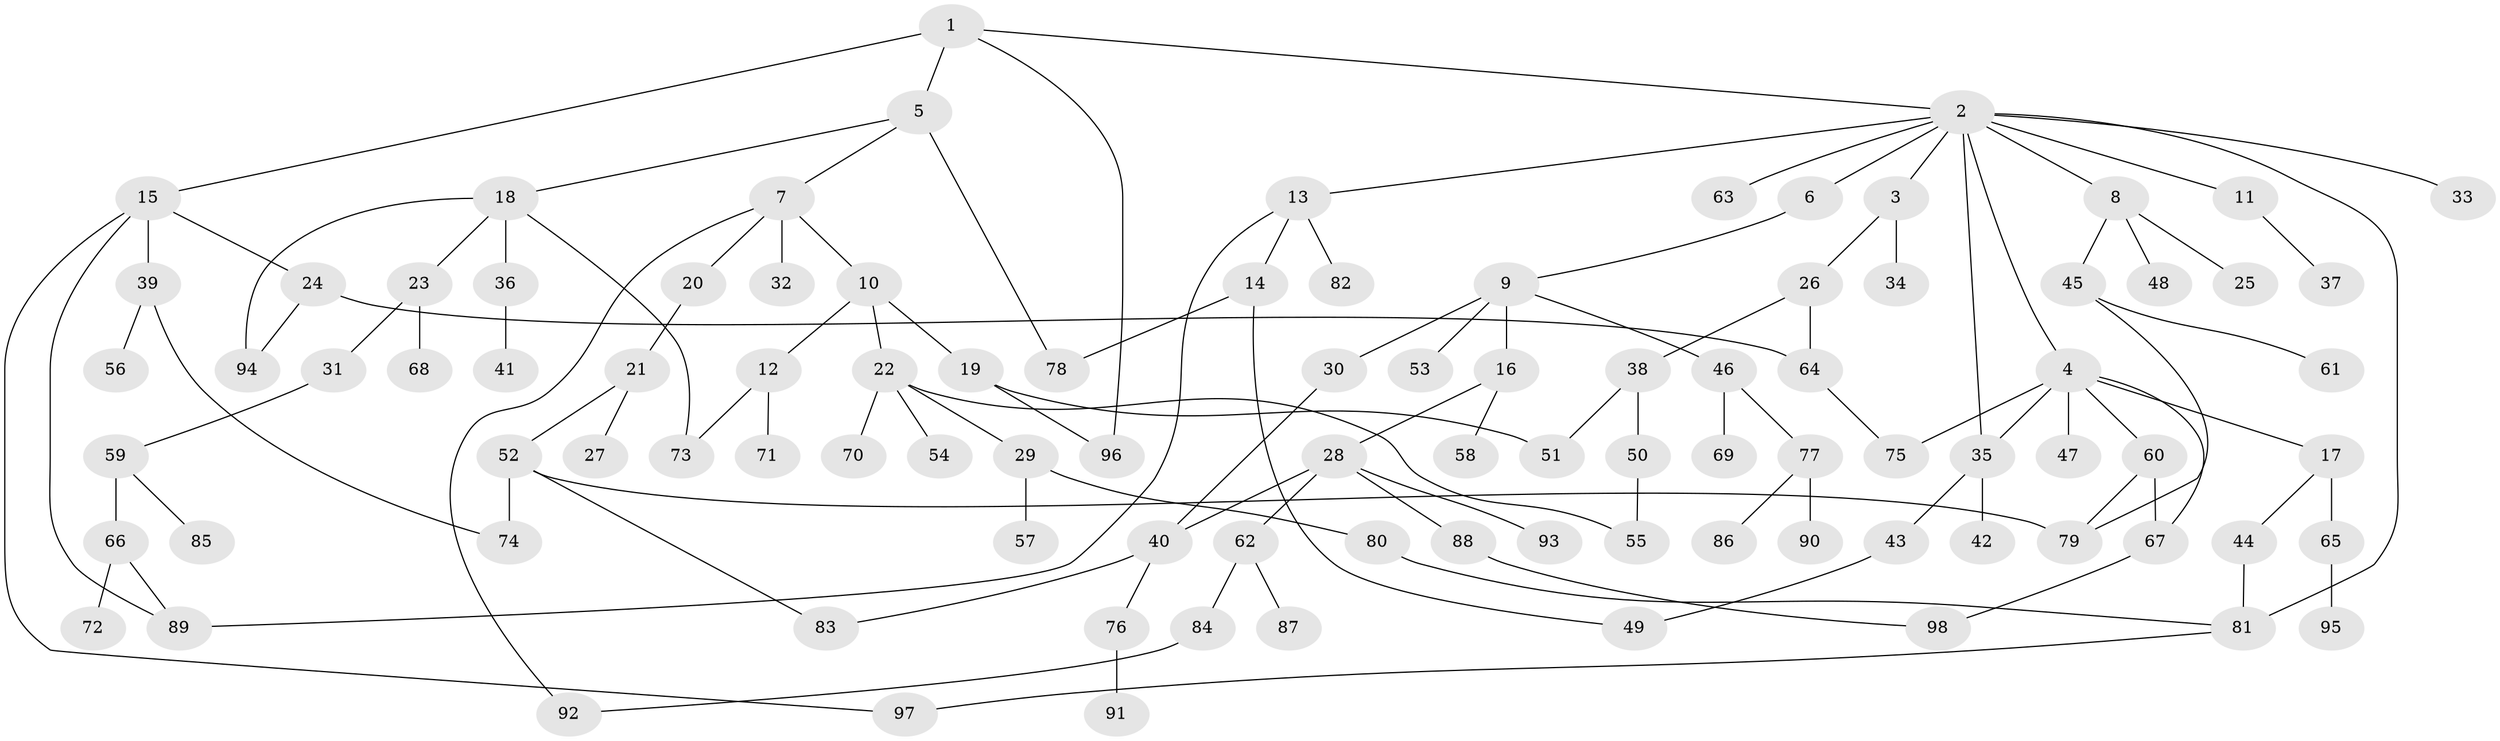 // coarse degree distribution, {4: 0.12121212121212122, 13: 0.015151515151515152, 2: 0.30303030303030304, 6: 0.030303030303030304, 7: 0.015151515151515152, 5: 0.06060606060606061, 3: 0.16666666666666666, 1: 0.2878787878787879}
// Generated by graph-tools (version 1.1) at 2025/23/03/03/25 07:23:34]
// undirected, 98 vertices, 120 edges
graph export_dot {
graph [start="1"]
  node [color=gray90,style=filled];
  1;
  2;
  3;
  4;
  5;
  6;
  7;
  8;
  9;
  10;
  11;
  12;
  13;
  14;
  15;
  16;
  17;
  18;
  19;
  20;
  21;
  22;
  23;
  24;
  25;
  26;
  27;
  28;
  29;
  30;
  31;
  32;
  33;
  34;
  35;
  36;
  37;
  38;
  39;
  40;
  41;
  42;
  43;
  44;
  45;
  46;
  47;
  48;
  49;
  50;
  51;
  52;
  53;
  54;
  55;
  56;
  57;
  58;
  59;
  60;
  61;
  62;
  63;
  64;
  65;
  66;
  67;
  68;
  69;
  70;
  71;
  72;
  73;
  74;
  75;
  76;
  77;
  78;
  79;
  80;
  81;
  82;
  83;
  84;
  85;
  86;
  87;
  88;
  89;
  90;
  91;
  92;
  93;
  94;
  95;
  96;
  97;
  98;
  1 -- 2;
  1 -- 5;
  1 -- 15;
  1 -- 96;
  2 -- 3;
  2 -- 4;
  2 -- 6;
  2 -- 8;
  2 -- 11;
  2 -- 13;
  2 -- 33;
  2 -- 63;
  2 -- 35;
  2 -- 81;
  3 -- 26;
  3 -- 34;
  4 -- 17;
  4 -- 35;
  4 -- 47;
  4 -- 60;
  4 -- 67;
  4 -- 75;
  5 -- 7;
  5 -- 18;
  5 -- 78;
  6 -- 9;
  7 -- 10;
  7 -- 20;
  7 -- 32;
  7 -- 92;
  8 -- 25;
  8 -- 45;
  8 -- 48;
  9 -- 16;
  9 -- 30;
  9 -- 46;
  9 -- 53;
  10 -- 12;
  10 -- 19;
  10 -- 22;
  11 -- 37;
  12 -- 71;
  12 -- 73;
  13 -- 14;
  13 -- 82;
  13 -- 89;
  14 -- 78;
  14 -- 49;
  15 -- 24;
  15 -- 39;
  15 -- 97;
  15 -- 89;
  16 -- 28;
  16 -- 58;
  17 -- 44;
  17 -- 65;
  18 -- 23;
  18 -- 36;
  18 -- 94;
  18 -- 73;
  19 -- 96;
  19 -- 51;
  20 -- 21;
  21 -- 27;
  21 -- 52;
  22 -- 29;
  22 -- 54;
  22 -- 70;
  22 -- 55;
  23 -- 31;
  23 -- 68;
  24 -- 64;
  24 -- 94;
  26 -- 38;
  26 -- 64;
  28 -- 62;
  28 -- 88;
  28 -- 93;
  28 -- 40;
  29 -- 57;
  29 -- 80;
  30 -- 40;
  31 -- 59;
  35 -- 42;
  35 -- 43;
  36 -- 41;
  38 -- 50;
  38 -- 51;
  39 -- 56;
  39 -- 74;
  40 -- 76;
  40 -- 83;
  43 -- 49;
  44 -- 81;
  45 -- 61;
  45 -- 79;
  46 -- 69;
  46 -- 77;
  50 -- 55;
  52 -- 74;
  52 -- 79;
  52 -- 83;
  59 -- 66;
  59 -- 85;
  60 -- 67;
  60 -- 79;
  62 -- 84;
  62 -- 87;
  64 -- 75;
  65 -- 95;
  66 -- 72;
  66 -- 89;
  67 -- 98;
  76 -- 91;
  77 -- 86;
  77 -- 90;
  80 -- 81;
  81 -- 97;
  84 -- 92;
  88 -- 98;
}
